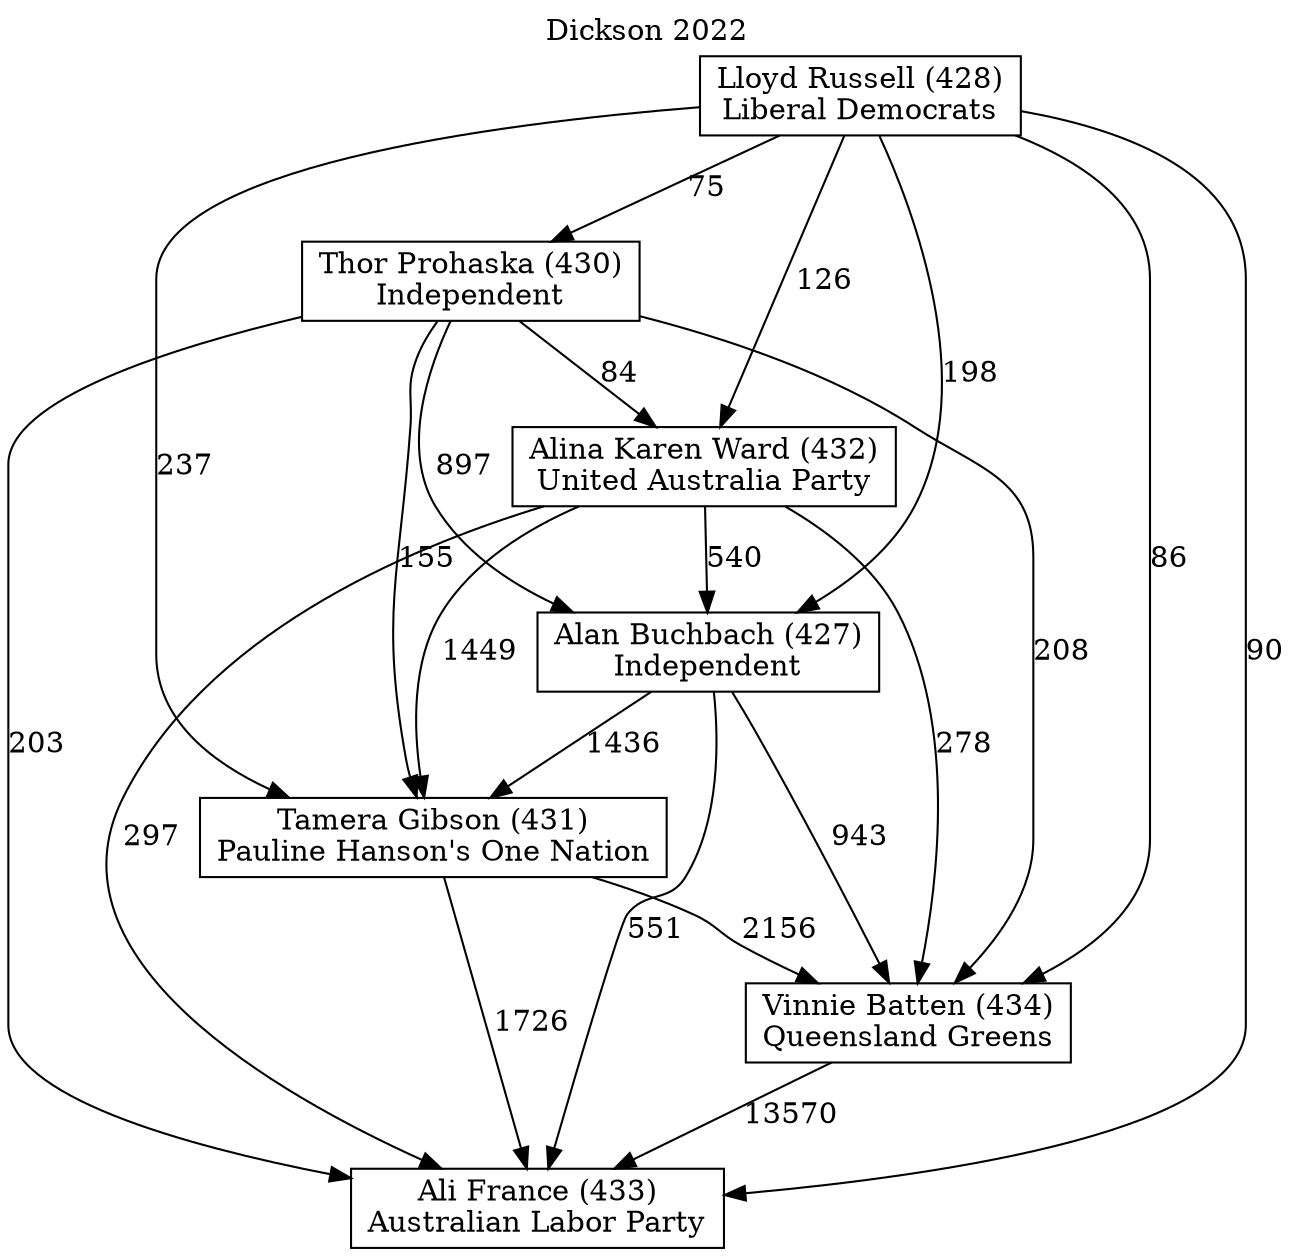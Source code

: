 // House preference flow
digraph "Ali France (433)_Dickson_2022" {
	graph [label="Dickson 2022" labelloc=t mclimit=10]
	node [shape=box]
	"Tamera Gibson (431)" [label="Tamera Gibson (431)
Pauline Hanson's One Nation"]
	"Vinnie Batten (434)" [label="Vinnie Batten (434)
Queensland Greens"]
	"Ali France (433)" [label="Ali France (433)
Australian Labor Party"]
	"Thor Prohaska (430)" [label="Thor Prohaska (430)
Independent"]
	"Alan Buchbach (427)" [label="Alan Buchbach (427)
Independent"]
	"Alina Karen Ward (432)" [label="Alina Karen Ward (432)
United Australia Party"]
	"Lloyd Russell (428)" [label="Lloyd Russell (428)
Liberal Democrats"]
	"Vinnie Batten (434)" -> "Ali France (433)" [label=13570]
	"Lloyd Russell (428)" -> "Ali France (433)" [label=90]
	"Thor Prohaska (430)" -> "Alina Karen Ward (432)" [label=84]
	"Alan Buchbach (427)" -> "Vinnie Batten (434)" [label=943]
	"Alan Buchbach (427)" -> "Ali France (433)" [label=551]
	"Lloyd Russell (428)" -> "Tamera Gibson (431)" [label=237]
	"Alina Karen Ward (432)" -> "Ali France (433)" [label=297]
	"Alina Karen Ward (432)" -> "Tamera Gibson (431)" [label=1449]
	"Thor Prohaska (430)" -> "Tamera Gibson (431)" [label=155]
	"Alan Buchbach (427)" -> "Tamera Gibson (431)" [label=1436]
	"Lloyd Russell (428)" -> "Vinnie Batten (434)" [label=86]
	"Lloyd Russell (428)" -> "Thor Prohaska (430)" [label=75]
	"Thor Prohaska (430)" -> "Ali France (433)" [label=203]
	"Thor Prohaska (430)" -> "Vinnie Batten (434)" [label=208]
	"Thor Prohaska (430)" -> "Alan Buchbach (427)" [label=897]
	"Tamera Gibson (431)" -> "Ali France (433)" [label=1726]
	"Lloyd Russell (428)" -> "Alan Buchbach (427)" [label=198]
	"Tamera Gibson (431)" -> "Vinnie Batten (434)" [label=2156]
	"Lloyd Russell (428)" -> "Alina Karen Ward (432)" [label=126]
	"Alina Karen Ward (432)" -> "Alan Buchbach (427)" [label=540]
	"Alina Karen Ward (432)" -> "Vinnie Batten (434)" [label=278]
}
